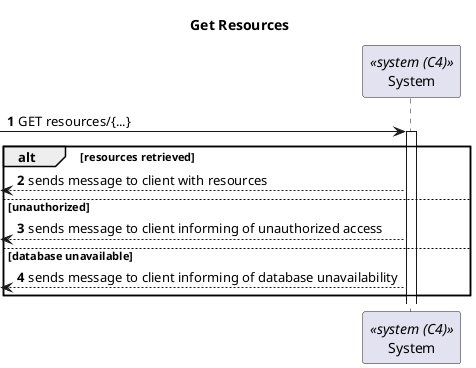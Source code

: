 @startuml Process View - Level 1

autonumber
skinparam packageStyle rect

title Get Resources

participant "System" as RDG <<system (C4)>>

-> RDG: GET resources/{...}

activate RDG

alt resources retrieved

  <-- RDG: sends message to client with resources

else unauthorized

  <-- RDG: sends message to client informing of unauthorized access

else database unavailable

  <-- RDG: sends message to client informing of database unavailability

end

@enduml